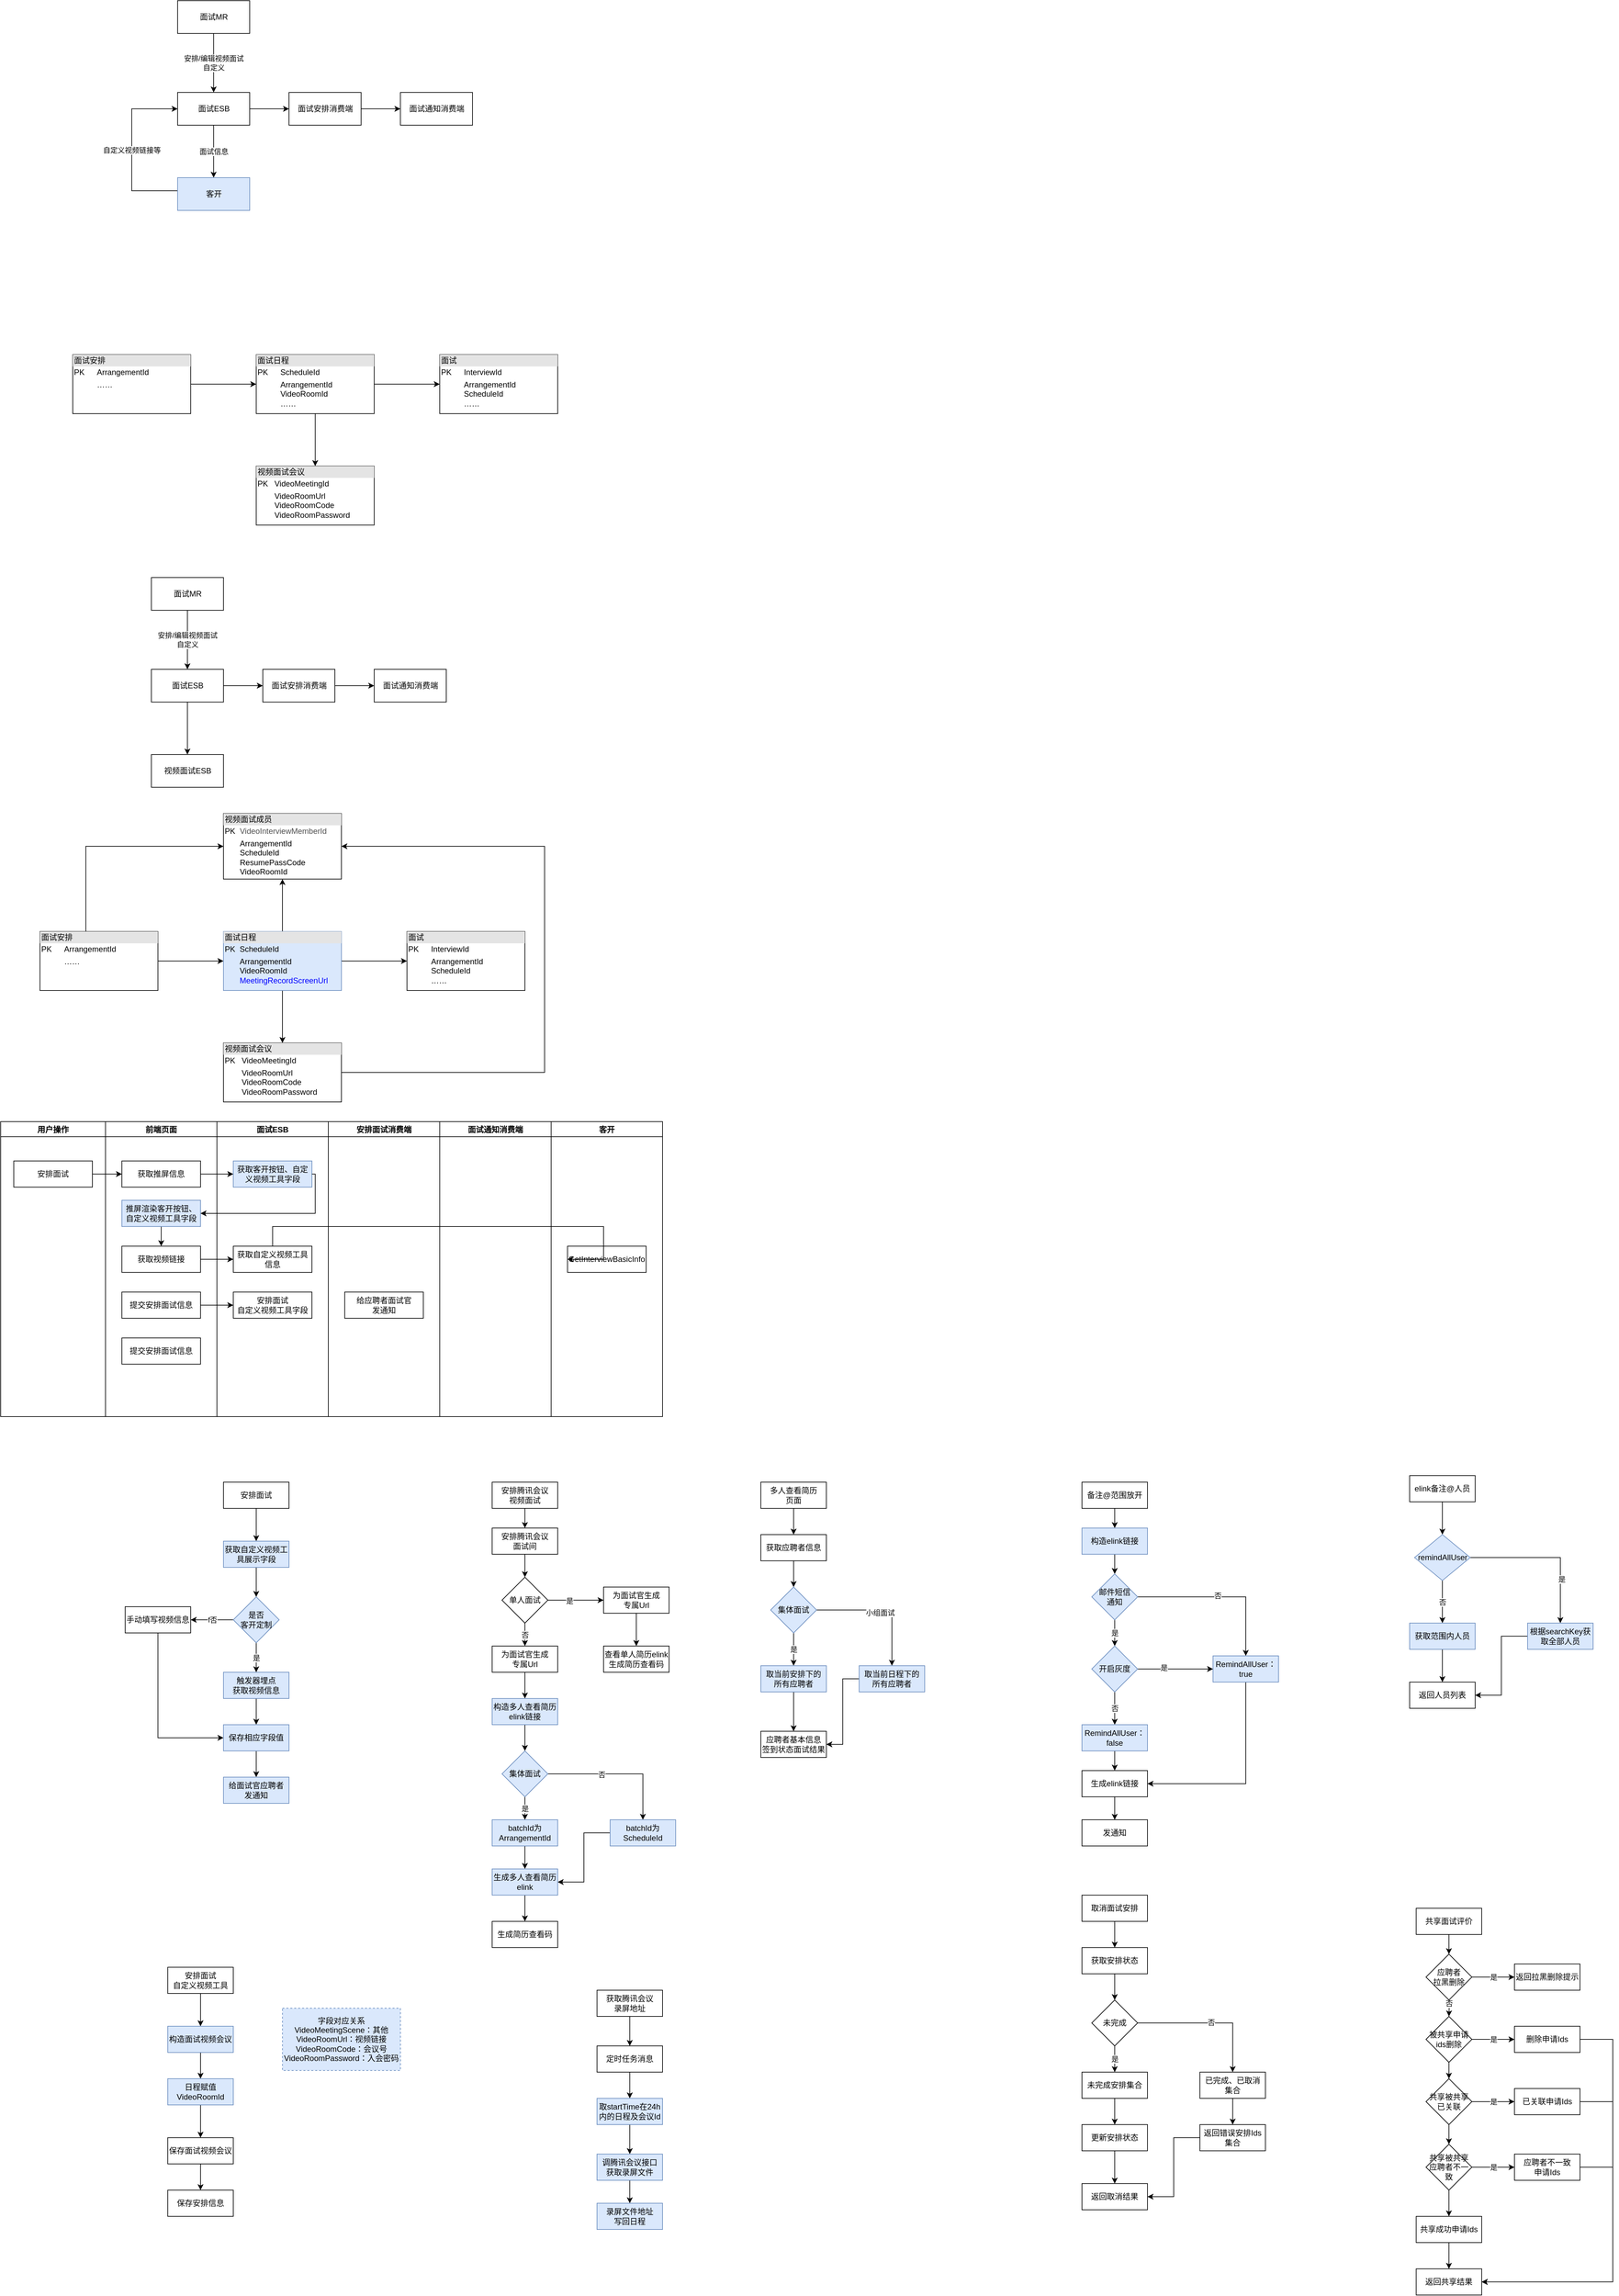<mxfile version="17.4.5" type="github">
  <diagram id="0LAJnjRN8uaiDKhzAC2x" name="Page-1">
    <mxGraphModel dx="1038" dy="578" grid="1" gridSize="10" guides="1" tooltips="1" connect="1" arrows="1" fold="1" page="1" pageScale="1" pageWidth="300000" pageHeight="30000" math="0" shadow="0">
      <root>
        <mxCell id="0" />
        <mxCell id="1" parent="0" />
        <mxCell id="yOBWlnK-e6VTriVFLW_p-4" value="安排/编辑视频面试&lt;br&gt;自定义" style="edgeStyle=orthogonalEdgeStyle;rounded=0;orthogonalLoop=1;jettySize=auto;html=1;" parent="1" source="yOBWlnK-e6VTriVFLW_p-1" target="yOBWlnK-e6VTriVFLW_p-2" edge="1">
          <mxGeometry relative="1" as="geometry" />
        </mxCell>
        <mxCell id="yOBWlnK-e6VTriVFLW_p-1" value="面试MR" style="html=1;" parent="1" vertex="1">
          <mxGeometry x="340" y="130" width="110" height="50" as="geometry" />
        </mxCell>
        <mxCell id="yOBWlnK-e6VTriVFLW_p-9" value="" style="edgeStyle=orthogonalEdgeStyle;rounded=0;orthogonalLoop=1;jettySize=auto;html=1;" parent="1" source="yOBWlnK-e6VTriVFLW_p-2" target="yOBWlnK-e6VTriVFLW_p-6" edge="1">
          <mxGeometry relative="1" as="geometry" />
        </mxCell>
        <mxCell id="yOBWlnK-e6VTriVFLW_p-16" value="面试信息" style="edgeStyle=orthogonalEdgeStyle;rounded=0;orthogonalLoop=1;jettySize=auto;html=1;entryX=0.5;entryY=0;entryDx=0;entryDy=0;" parent="1" source="yOBWlnK-e6VTriVFLW_p-2" target="yOBWlnK-e6VTriVFLW_p-15" edge="1">
          <mxGeometry relative="1" as="geometry" />
        </mxCell>
        <mxCell id="yOBWlnK-e6VTriVFLW_p-2" value="面试ESB" style="html=1;" parent="1" vertex="1">
          <mxGeometry x="340" y="270" width="110" height="50" as="geometry" />
        </mxCell>
        <mxCell id="yOBWlnK-e6VTriVFLW_p-11" value="" style="edgeStyle=orthogonalEdgeStyle;rounded=0;orthogonalLoop=1;jettySize=auto;html=1;" parent="1" source="yOBWlnK-e6VTriVFLW_p-6" target="yOBWlnK-e6VTriVFLW_p-7" edge="1">
          <mxGeometry relative="1" as="geometry" />
        </mxCell>
        <mxCell id="yOBWlnK-e6VTriVFLW_p-6" value="面试安排消费端" style="html=1;" parent="1" vertex="1">
          <mxGeometry x="510" y="270" width="110" height="50" as="geometry" />
        </mxCell>
        <mxCell id="yOBWlnK-e6VTriVFLW_p-7" value="面试通知消费端" style="html=1;" parent="1" vertex="1">
          <mxGeometry x="680" y="270" width="110" height="50" as="geometry" />
        </mxCell>
        <mxCell id="yOBWlnK-e6VTriVFLW_p-17" value="自定义视频链接等" style="edgeStyle=orthogonalEdgeStyle;rounded=0;orthogonalLoop=1;jettySize=auto;html=1;entryX=0;entryY=0.5;entryDx=0;entryDy=0;" parent="1" source="yOBWlnK-e6VTriVFLW_p-15" target="yOBWlnK-e6VTriVFLW_p-2" edge="1">
          <mxGeometry relative="1" as="geometry">
            <Array as="points">
              <mxPoint x="270" y="420" />
              <mxPoint x="270" y="295" />
            </Array>
          </mxGeometry>
        </mxCell>
        <mxCell id="yOBWlnK-e6VTriVFLW_p-15" value="客开" style="html=1;fillColor=#dae8fc;strokeColor=#6c8ebf;" parent="1" vertex="1">
          <mxGeometry x="340" y="400" width="110" height="50" as="geometry" />
        </mxCell>
        <mxCell id="yOBWlnK-e6VTriVFLW_p-22" style="edgeStyle=orthogonalEdgeStyle;rounded=0;orthogonalLoop=1;jettySize=auto;html=1;entryX=0;entryY=0.5;entryDx=0;entryDy=0;" parent="1" source="yOBWlnK-e6VTriVFLW_p-18" target="yOBWlnK-e6VTriVFLW_p-19" edge="1">
          <mxGeometry relative="1" as="geometry" />
        </mxCell>
        <mxCell id="yOBWlnK-e6VTriVFLW_p-18" value="&lt;div style=&quot;box-sizing: border-box ; width: 100% ; background: #e4e4e4 ; padding: 2px&quot;&gt;面试安排&lt;/div&gt;&lt;table style=&quot;width: 100% ; font-size: 1em&quot; cellpadding=&quot;2&quot; cellspacing=&quot;0&quot;&gt;&lt;tbody&gt;&lt;tr&gt;&lt;td&gt;PK&lt;/td&gt;&lt;td&gt;ArrangementId&lt;/td&gt;&lt;/tr&gt;&lt;tr&gt;&lt;td&gt;&lt;br&gt;&lt;/td&gt;&lt;td&gt;……&lt;/td&gt;&lt;/tr&gt;&lt;/tbody&gt;&lt;/table&gt;" style="verticalAlign=top;align=left;overflow=fill;html=1;" parent="1" vertex="1">
          <mxGeometry x="180" y="670" width="180" height="90" as="geometry" />
        </mxCell>
        <mxCell id="yOBWlnK-e6VTriVFLW_p-23" style="edgeStyle=orthogonalEdgeStyle;rounded=0;orthogonalLoop=1;jettySize=auto;html=1;" parent="1" source="yOBWlnK-e6VTriVFLW_p-19" target="yOBWlnK-e6VTriVFLW_p-20" edge="1">
          <mxGeometry relative="1" as="geometry" />
        </mxCell>
        <mxCell id="yOBWlnK-e6VTriVFLW_p-24" style="edgeStyle=orthogonalEdgeStyle;rounded=0;orthogonalLoop=1;jettySize=auto;html=1;entryX=0.5;entryY=0;entryDx=0;entryDy=0;" parent="1" source="yOBWlnK-e6VTriVFLW_p-19" target="yOBWlnK-e6VTriVFLW_p-21" edge="1">
          <mxGeometry relative="1" as="geometry" />
        </mxCell>
        <mxCell id="yOBWlnK-e6VTriVFLW_p-19" value="&lt;div style=&quot;box-sizing: border-box ; width: 100% ; background: #e4e4e4 ; padding: 2px&quot;&gt;面试日程&lt;/div&gt;&lt;table style=&quot;width: 100% ; font-size: 1em&quot; cellpadding=&quot;2&quot; cellspacing=&quot;0&quot;&gt;&lt;tbody&gt;&lt;tr&gt;&lt;td&gt;PK&lt;/td&gt;&lt;td&gt;ScheduleId&lt;/td&gt;&lt;/tr&gt;&lt;tr&gt;&lt;td&gt;&lt;br&gt;&lt;/td&gt;&lt;td&gt;ArrangementId&lt;br&gt;VideoRoomId&lt;br&gt;……&lt;/td&gt;&lt;/tr&gt;&lt;/tbody&gt;&lt;/table&gt;" style="verticalAlign=top;align=left;overflow=fill;html=1;" parent="1" vertex="1">
          <mxGeometry x="460" y="670" width="180" height="90" as="geometry" />
        </mxCell>
        <mxCell id="yOBWlnK-e6VTriVFLW_p-20" value="&lt;div style=&quot;box-sizing: border-box ; width: 100% ; background: #e4e4e4 ; padding: 2px&quot;&gt;面试&lt;/div&gt;&lt;table style=&quot;width: 100% ; font-size: 1em&quot; cellpadding=&quot;2&quot; cellspacing=&quot;0&quot;&gt;&lt;tbody&gt;&lt;tr&gt;&lt;td&gt;PK&lt;/td&gt;&lt;td&gt;InterviewId&lt;/td&gt;&lt;/tr&gt;&lt;tr&gt;&lt;td&gt;&lt;br&gt;&lt;/td&gt;&lt;td&gt;ArrangementId&lt;br&gt;ScheduleId&lt;br&gt;……&lt;/td&gt;&lt;/tr&gt;&lt;/tbody&gt;&lt;/table&gt;" style="verticalAlign=top;align=left;overflow=fill;html=1;" parent="1" vertex="1">
          <mxGeometry x="740" y="670" width="180" height="90" as="geometry" />
        </mxCell>
        <mxCell id="yOBWlnK-e6VTriVFLW_p-21" value="&lt;div style=&quot;box-sizing: border-box ; width: 100% ; background: #e4e4e4 ; padding: 2px&quot;&gt;视频面试会议&lt;/div&gt;&lt;table style=&quot;width: 100% ; font-size: 1em&quot; cellpadding=&quot;2&quot; cellspacing=&quot;0&quot;&gt;&lt;tbody&gt;&lt;tr&gt;&lt;td&gt;PK&lt;/td&gt;&lt;td&gt;VideoMeetingId&lt;/td&gt;&lt;/tr&gt;&lt;tr&gt;&lt;td&gt;&lt;br&gt;&lt;/td&gt;&lt;td&gt;VideoRoomUrl&lt;br&gt;VideoRoomCode&lt;br&gt;VideoRoomPassword&lt;br&gt;……&lt;/td&gt;&lt;/tr&gt;&lt;/tbody&gt;&lt;/table&gt;" style="verticalAlign=top;align=left;overflow=fill;html=1;" parent="1" vertex="1">
          <mxGeometry x="460" y="840" width="180" height="90" as="geometry" />
        </mxCell>
        <mxCell id="yOBWlnK-e6VTriVFLW_p-25" value="安排/编辑视频面试&lt;br&gt;自定义" style="edgeStyle=orthogonalEdgeStyle;rounded=0;orthogonalLoop=1;jettySize=auto;html=1;" parent="1" source="yOBWlnK-e6VTriVFLW_p-26" target="yOBWlnK-e6VTriVFLW_p-29" edge="1">
          <mxGeometry relative="1" as="geometry" />
        </mxCell>
        <mxCell id="yOBWlnK-e6VTriVFLW_p-26" value="面试MR" style="html=1;" parent="1" vertex="1">
          <mxGeometry x="300" y="1010" width="110" height="50" as="geometry" />
        </mxCell>
        <mxCell id="yOBWlnK-e6VTriVFLW_p-27" value="" style="edgeStyle=orthogonalEdgeStyle;rounded=0;orthogonalLoop=1;jettySize=auto;html=1;" parent="1" source="yOBWlnK-e6VTriVFLW_p-29" target="yOBWlnK-e6VTriVFLW_p-31" edge="1">
          <mxGeometry relative="1" as="geometry" />
        </mxCell>
        <mxCell id="yOBWlnK-e6VTriVFLW_p-28" value="" style="edgeStyle=orthogonalEdgeStyle;rounded=0;orthogonalLoop=1;jettySize=auto;html=1;entryX=0.5;entryY=0;entryDx=0;entryDy=0;" parent="1" source="yOBWlnK-e6VTriVFLW_p-29" target="yOBWlnK-e6VTriVFLW_p-34" edge="1">
          <mxGeometry relative="1" as="geometry" />
        </mxCell>
        <mxCell id="yOBWlnK-e6VTriVFLW_p-29" value="面试ESB" style="html=1;" parent="1" vertex="1">
          <mxGeometry x="300" y="1150" width="110" height="50" as="geometry" />
        </mxCell>
        <mxCell id="yOBWlnK-e6VTriVFLW_p-30" value="" style="edgeStyle=orthogonalEdgeStyle;rounded=0;orthogonalLoop=1;jettySize=auto;html=1;" parent="1" source="yOBWlnK-e6VTriVFLW_p-31" target="yOBWlnK-e6VTriVFLW_p-32" edge="1">
          <mxGeometry relative="1" as="geometry" />
        </mxCell>
        <mxCell id="yOBWlnK-e6VTriVFLW_p-31" value="面试安排消费端" style="html=1;" parent="1" vertex="1">
          <mxGeometry x="470" y="1150" width="110" height="50" as="geometry" />
        </mxCell>
        <mxCell id="yOBWlnK-e6VTriVFLW_p-32" value="面试通知消费端" style="html=1;" parent="1" vertex="1">
          <mxGeometry x="640" y="1150" width="110" height="50" as="geometry" />
        </mxCell>
        <mxCell id="yOBWlnK-e6VTriVFLW_p-34" value="视频面试ESB" style="html=1;" parent="1" vertex="1">
          <mxGeometry x="300" y="1280" width="110" height="50" as="geometry" />
        </mxCell>
        <mxCell id="yOBWlnK-e6VTriVFLW_p-35" style="edgeStyle=orthogonalEdgeStyle;rounded=0;orthogonalLoop=1;jettySize=auto;html=1;entryX=0;entryY=0.5;entryDx=0;entryDy=0;" parent="1" source="yOBWlnK-e6VTriVFLW_p-36" target="yOBWlnK-e6VTriVFLW_p-39" edge="1">
          <mxGeometry relative="1" as="geometry" />
        </mxCell>
        <mxCell id="L0MEZrE-DLsut9pZWQ_O-76" style="edgeStyle=orthogonalEdgeStyle;rounded=0;orthogonalLoop=1;jettySize=auto;html=1;entryX=0;entryY=0.5;entryDx=0;entryDy=0;labelBackgroundColor=#FFFFFF;" parent="1" source="yOBWlnK-e6VTriVFLW_p-36" target="L0MEZrE-DLsut9pZWQ_O-75" edge="1">
          <mxGeometry relative="1" as="geometry">
            <Array as="points">
              <mxPoint x="200" y="1420" />
            </Array>
          </mxGeometry>
        </mxCell>
        <mxCell id="yOBWlnK-e6VTriVFLW_p-36" value="&lt;div style=&quot;box-sizing: border-box ; width: 100% ; background: #e4e4e4 ; padding: 2px&quot;&gt;面试安排&lt;/div&gt;&lt;table style=&quot;width: 100% ; font-size: 1em&quot; cellpadding=&quot;2&quot; cellspacing=&quot;0&quot;&gt;&lt;tbody&gt;&lt;tr&gt;&lt;td&gt;PK&lt;/td&gt;&lt;td&gt;ArrangementId&lt;/td&gt;&lt;/tr&gt;&lt;tr&gt;&lt;td&gt;&lt;br&gt;&lt;/td&gt;&lt;td&gt;……&lt;/td&gt;&lt;/tr&gt;&lt;/tbody&gt;&lt;/table&gt;" style="verticalAlign=top;align=left;overflow=fill;html=1;" parent="1" vertex="1">
          <mxGeometry x="130" y="1550" width="180" height="90" as="geometry" />
        </mxCell>
        <mxCell id="yOBWlnK-e6VTriVFLW_p-37" style="edgeStyle=orthogonalEdgeStyle;rounded=0;orthogonalLoop=1;jettySize=auto;html=1;" parent="1" source="yOBWlnK-e6VTriVFLW_p-39" target="yOBWlnK-e6VTriVFLW_p-40" edge="1">
          <mxGeometry relative="1" as="geometry" />
        </mxCell>
        <mxCell id="yOBWlnK-e6VTriVFLW_p-38" style="edgeStyle=orthogonalEdgeStyle;rounded=0;orthogonalLoop=1;jettySize=auto;html=1;entryX=0.5;entryY=0;entryDx=0;entryDy=0;" parent="1" source="yOBWlnK-e6VTriVFLW_p-39" target="yOBWlnK-e6VTriVFLW_p-41" edge="1">
          <mxGeometry relative="1" as="geometry" />
        </mxCell>
        <mxCell id="L0MEZrE-DLsut9pZWQ_O-77" style="edgeStyle=orthogonalEdgeStyle;rounded=0;orthogonalLoop=1;jettySize=auto;html=1;entryX=0.5;entryY=1;entryDx=0;entryDy=0;labelBackgroundColor=#FFFFFF;" parent="1" source="yOBWlnK-e6VTriVFLW_p-39" target="L0MEZrE-DLsut9pZWQ_O-75" edge="1">
          <mxGeometry relative="1" as="geometry" />
        </mxCell>
        <mxCell id="yOBWlnK-e6VTriVFLW_p-39" value="&lt;div style=&quot;box-sizing: border-box ; width: 100% ; background: #e4e4e4 ; padding: 2px&quot;&gt;面试日程&lt;/div&gt;&lt;table style=&quot;width: 100% ; font-size: 1em&quot; cellpadding=&quot;2&quot; cellspacing=&quot;0&quot;&gt;&lt;tbody&gt;&lt;tr&gt;&lt;td&gt;PK&lt;/td&gt;&lt;td&gt;ScheduleId&lt;/td&gt;&lt;/tr&gt;&lt;tr&gt;&lt;td&gt;&lt;br&gt;&lt;/td&gt;&lt;td&gt;ArrangementId&lt;br&gt;VideoRoomId&lt;br&gt;&lt;font color=&quot;#0000ff&quot;&gt;MeetingRecordScreenUrl&lt;/font&gt;&lt;br&gt;……&lt;/td&gt;&lt;/tr&gt;&lt;/tbody&gt;&lt;/table&gt;" style="verticalAlign=top;align=left;overflow=fill;html=1;fillColor=#dae8fc;strokeColor=#6c8ebf;" parent="1" vertex="1">
          <mxGeometry x="410" y="1550" width="180" height="90" as="geometry" />
        </mxCell>
        <mxCell id="yOBWlnK-e6VTriVFLW_p-40" value="&lt;div style=&quot;box-sizing: border-box ; width: 100% ; background: #e4e4e4 ; padding: 2px&quot;&gt;面试&lt;/div&gt;&lt;table style=&quot;width: 100% ; font-size: 1em&quot; cellpadding=&quot;2&quot; cellspacing=&quot;0&quot;&gt;&lt;tbody&gt;&lt;tr&gt;&lt;td&gt;PK&lt;/td&gt;&lt;td&gt;InterviewId&lt;/td&gt;&lt;/tr&gt;&lt;tr&gt;&lt;td&gt;&lt;br&gt;&lt;/td&gt;&lt;td&gt;ArrangementId&lt;br&gt;ScheduleId&lt;br&gt;……&lt;/td&gt;&lt;/tr&gt;&lt;/tbody&gt;&lt;/table&gt;" style="verticalAlign=top;align=left;overflow=fill;html=1;" parent="1" vertex="1">
          <mxGeometry x="690" y="1550" width="180" height="90" as="geometry" />
        </mxCell>
        <mxCell id="L0MEZrE-DLsut9pZWQ_O-78" style="edgeStyle=orthogonalEdgeStyle;rounded=0;orthogonalLoop=1;jettySize=auto;html=1;entryX=1;entryY=0.5;entryDx=0;entryDy=0;labelBackgroundColor=#FFFFFF;" parent="1" source="yOBWlnK-e6VTriVFLW_p-41" target="L0MEZrE-DLsut9pZWQ_O-75" edge="1">
          <mxGeometry relative="1" as="geometry">
            <Array as="points">
              <mxPoint x="900" y="1765" />
              <mxPoint x="900" y="1420" />
            </Array>
          </mxGeometry>
        </mxCell>
        <mxCell id="yOBWlnK-e6VTriVFLW_p-41" value="&lt;div style=&quot;box-sizing: border-box ; width: 100% ; background: #e4e4e4 ; padding: 2px&quot;&gt;视频面试会议&lt;/div&gt;&lt;table style=&quot;width: 100% ; font-size: 1em&quot; cellpadding=&quot;2&quot; cellspacing=&quot;0&quot;&gt;&lt;tbody&gt;&lt;tr&gt;&lt;td&gt;PK&lt;/td&gt;&lt;td&gt;VideoMeetingId&lt;/td&gt;&lt;/tr&gt;&lt;tr&gt;&lt;td&gt;&lt;br&gt;&lt;/td&gt;&lt;td&gt;VideoRoomUrl&lt;br&gt;VideoRoomCode&lt;br&gt;VideoRoomPassword&lt;br&gt;……&lt;/td&gt;&lt;/tr&gt;&lt;/tbody&gt;&lt;/table&gt;" style="verticalAlign=top;align=left;overflow=fill;html=1;" parent="1" vertex="1">
          <mxGeometry x="410" y="1720" width="180" height="90" as="geometry" />
        </mxCell>
        <mxCell id="yOBWlnK-e6VTriVFLW_p-42" value="用户操作" style="swimlane;fontColor=#000000;" parent="1" vertex="1">
          <mxGeometry x="70" y="1840" width="160" height="450" as="geometry" />
        </mxCell>
        <mxCell id="yOBWlnK-e6VTriVFLW_p-48" value="安排面试" style="rounded=0;whiteSpace=wrap;html=1;fontColor=#000000;" parent="yOBWlnK-e6VTriVFLW_p-42" vertex="1">
          <mxGeometry x="20" y="60" width="120" height="40" as="geometry" />
        </mxCell>
        <mxCell id="yOBWlnK-e6VTriVFLW_p-43" value="前端页面" style="swimlane;fontColor=#000000;" parent="1" vertex="1">
          <mxGeometry x="230" y="1840" width="170" height="450" as="geometry" />
        </mxCell>
        <mxCell id="yOBWlnK-e6VTriVFLW_p-51" value="获取推屏信息" style="rounded=0;whiteSpace=wrap;html=1;fontColor=#000000;" parent="yOBWlnK-e6VTriVFLW_p-43" vertex="1">
          <mxGeometry x="25" y="60" width="120" height="40" as="geometry" />
        </mxCell>
        <mxCell id="yOBWlnK-e6VTriVFLW_p-71" value="" style="edgeStyle=orthogonalEdgeStyle;rounded=0;orthogonalLoop=1;jettySize=auto;html=1;fontColor=#000000;" parent="yOBWlnK-e6VTriVFLW_p-43" source="yOBWlnK-e6VTriVFLW_p-57" target="yOBWlnK-e6VTriVFLW_p-70" edge="1">
          <mxGeometry relative="1" as="geometry" />
        </mxCell>
        <mxCell id="yOBWlnK-e6VTriVFLW_p-57" value="推屏渲染客开按钮、自定义视频工具字段" style="rounded=0;whiteSpace=wrap;html=1;fillColor=#dae8fc;strokeColor=#6c8ebf;" parent="yOBWlnK-e6VTriVFLW_p-43" vertex="1">
          <mxGeometry x="25" y="120" width="120" height="40" as="geometry" />
        </mxCell>
        <mxCell id="yOBWlnK-e6VTriVFLW_p-60" value="提交安排面试信息" style="rounded=0;whiteSpace=wrap;html=1;fontColor=#000000;" parent="yOBWlnK-e6VTriVFLW_p-43" vertex="1">
          <mxGeometry x="25" y="330" width="120" height="40" as="geometry" />
        </mxCell>
        <mxCell id="yOBWlnK-e6VTriVFLW_p-65" value="提交安排面试信息" style="rounded=0;whiteSpace=wrap;html=1;fontColor=#000000;" parent="yOBWlnK-e6VTriVFLW_p-43" vertex="1">
          <mxGeometry x="25" y="260" width="120" height="40" as="geometry" />
        </mxCell>
        <mxCell id="yOBWlnK-e6VTriVFLW_p-70" value="获取视频链接" style="rounded=0;whiteSpace=wrap;html=1;fontColor=#000000;" parent="yOBWlnK-e6VTriVFLW_p-43" vertex="1">
          <mxGeometry x="25" y="190" width="120" height="40" as="geometry" />
        </mxCell>
        <mxCell id="yOBWlnK-e6VTriVFLW_p-44" value="面试ESB" style="swimlane;fontColor=#000000;" parent="1" vertex="1">
          <mxGeometry x="400" y="1840" width="170" height="450" as="geometry" />
        </mxCell>
        <mxCell id="yOBWlnK-e6VTriVFLW_p-52" value="获取客开按钮、自定义视频工具字段" style="rounded=0;whiteSpace=wrap;html=1;fillColor=#dae8fc;strokeColor=#6c8ebf;" parent="yOBWlnK-e6VTriVFLW_p-44" vertex="1">
          <mxGeometry x="25" y="60" width="120" height="40" as="geometry" />
        </mxCell>
        <mxCell id="yOBWlnK-e6VTriVFLW_p-67" value="安排面试&lt;br&gt;自定义视频工具字段" style="rounded=0;whiteSpace=wrap;html=1;fontColor=#000000;" parent="yOBWlnK-e6VTriVFLW_p-44" vertex="1">
          <mxGeometry x="25" y="260" width="120" height="40" as="geometry" />
        </mxCell>
        <mxCell id="yOBWlnK-e6VTriVFLW_p-72" value="获取自定义视频工具信息" style="rounded=0;whiteSpace=wrap;html=1;fontColor=#000000;" parent="yOBWlnK-e6VTriVFLW_p-44" vertex="1">
          <mxGeometry x="25" y="190" width="120" height="40" as="geometry" />
        </mxCell>
        <mxCell id="yOBWlnK-e6VTriVFLW_p-45" value="安排面试消费端" style="swimlane;fontColor=#000000;" parent="1" vertex="1">
          <mxGeometry x="570" y="1840" width="170" height="450" as="geometry" />
        </mxCell>
        <mxCell id="yOBWlnK-e6VTriVFLW_p-69" value="给应聘者面试官&lt;br&gt;发通知" style="rounded=0;whiteSpace=wrap;html=1;fontColor=#000000;" parent="yOBWlnK-e6VTriVFLW_p-45" vertex="1">
          <mxGeometry x="25" y="260" width="120" height="40" as="geometry" />
        </mxCell>
        <mxCell id="yOBWlnK-e6VTriVFLW_p-46" value="面试通知消费端" style="swimlane;fontColor=#000000;" parent="1" vertex="1">
          <mxGeometry x="740" y="1840" width="170" height="450" as="geometry" />
        </mxCell>
        <mxCell id="yOBWlnK-e6VTriVFLW_p-47" value="客开" style="swimlane;fontColor=#000000;" parent="1" vertex="1">
          <mxGeometry x="910" y="1840" width="170" height="450" as="geometry" />
        </mxCell>
        <mxCell id="yOBWlnK-e6VTriVFLW_p-53" value="GetInterviewBasicInfo" style="rounded=0;whiteSpace=wrap;html=1;fontColor=#000000;" parent="yOBWlnK-e6VTriVFLW_p-47" vertex="1">
          <mxGeometry x="25" y="190" width="120" height="40" as="geometry" />
        </mxCell>
        <mxCell id="yOBWlnK-e6VTriVFLW_p-54" style="edgeStyle=orthogonalEdgeStyle;rounded=0;orthogonalLoop=1;jettySize=auto;html=1;entryX=0;entryY=0.5;entryDx=0;entryDy=0;fontColor=#000000;" parent="1" source="yOBWlnK-e6VTriVFLW_p-48" target="yOBWlnK-e6VTriVFLW_p-51" edge="1">
          <mxGeometry relative="1" as="geometry" />
        </mxCell>
        <mxCell id="yOBWlnK-e6VTriVFLW_p-55" style="edgeStyle=orthogonalEdgeStyle;rounded=0;orthogonalLoop=1;jettySize=auto;html=1;fontColor=#000000;" parent="1" source="yOBWlnK-e6VTriVFLW_p-51" target="yOBWlnK-e6VTriVFLW_p-52" edge="1">
          <mxGeometry relative="1" as="geometry" />
        </mxCell>
        <mxCell id="yOBWlnK-e6VTriVFLW_p-58" style="edgeStyle=orthogonalEdgeStyle;rounded=0;orthogonalLoop=1;jettySize=auto;html=1;entryX=1;entryY=0.5;entryDx=0;entryDy=0;fontColor=#000000;" parent="1" source="yOBWlnK-e6VTriVFLW_p-52" target="yOBWlnK-e6VTriVFLW_p-57" edge="1">
          <mxGeometry relative="1" as="geometry">
            <Array as="points">
              <mxPoint x="550" y="1920" />
              <mxPoint x="550" y="1980" />
            </Array>
          </mxGeometry>
        </mxCell>
        <mxCell id="yOBWlnK-e6VTriVFLW_p-68" value="" style="edgeStyle=orthogonalEdgeStyle;rounded=0;orthogonalLoop=1;jettySize=auto;html=1;fontColor=#000000;" parent="1" source="yOBWlnK-e6VTriVFLW_p-65" target="yOBWlnK-e6VTriVFLW_p-67" edge="1">
          <mxGeometry relative="1" as="geometry" />
        </mxCell>
        <mxCell id="yOBWlnK-e6VTriVFLW_p-73" value="" style="edgeStyle=orthogonalEdgeStyle;rounded=0;orthogonalLoop=1;jettySize=auto;html=1;fontColor=#000000;" parent="1" source="yOBWlnK-e6VTriVFLW_p-70" target="yOBWlnK-e6VTriVFLW_p-72" edge="1">
          <mxGeometry relative="1" as="geometry" />
        </mxCell>
        <mxCell id="yOBWlnK-e6VTriVFLW_p-74" style="edgeStyle=orthogonalEdgeStyle;rounded=0;orthogonalLoop=1;jettySize=auto;html=1;entryX=0;entryY=0.5;entryDx=0;entryDy=0;fontColor=#000000;" parent="1" source="yOBWlnK-e6VTriVFLW_p-72" target="yOBWlnK-e6VTriVFLW_p-53" edge="1">
          <mxGeometry relative="1" as="geometry">
            <Array as="points">
              <mxPoint x="485" y="2000" />
              <mxPoint x="990" y="2000" />
              <mxPoint x="990" y="2050" />
            </Array>
          </mxGeometry>
        </mxCell>
        <mxCell id="yOBWlnK-e6VTriVFLW_p-87" value="" style="edgeStyle=orthogonalEdgeStyle;rounded=0;orthogonalLoop=1;jettySize=auto;html=1;fontColor=#000000;" parent="1" source="yOBWlnK-e6VTriVFLW_p-76" target="yOBWlnK-e6VTriVFLW_p-82" edge="1">
          <mxGeometry relative="1" as="geometry" />
        </mxCell>
        <mxCell id="yOBWlnK-e6VTriVFLW_p-76" value="安排面试" style="rounded=0;whiteSpace=wrap;html=1;fontColor=#000000;" parent="1" vertex="1">
          <mxGeometry x="410" y="2390" width="100" height="40" as="geometry" />
        </mxCell>
        <mxCell id="yOBWlnK-e6VTriVFLW_p-92" value="" style="edgeStyle=orthogonalEdgeStyle;rounded=0;orthogonalLoop=1;jettySize=auto;html=1;fontColor=#000000;" parent="1" source="yOBWlnK-e6VTriVFLW_p-77" target="yOBWlnK-e6VTriVFLW_p-83" edge="1">
          <mxGeometry relative="1" as="geometry" />
        </mxCell>
        <mxCell id="yOBWlnK-e6VTriVFLW_p-77" value="触发器埋点&lt;br&gt;获取视频信息" style="rounded=0;whiteSpace=wrap;html=1;fillColor=#dae8fc;strokeColor=#6c8ebf;" parent="1" vertex="1">
          <mxGeometry x="410" y="2680" width="100" height="40" as="geometry" />
        </mxCell>
        <mxCell id="yOBWlnK-e6VTriVFLW_p-89" value="f否" style="edgeStyle=orthogonalEdgeStyle;rounded=0;orthogonalLoop=1;jettySize=auto;html=1;fontColor=#000000;" parent="1" source="yOBWlnK-e6VTriVFLW_p-78" target="yOBWlnK-e6VTriVFLW_p-79" edge="1">
          <mxGeometry relative="1" as="geometry" />
        </mxCell>
        <mxCell id="yOBWlnK-e6VTriVFLW_p-91" value="是" style="edgeStyle=orthogonalEdgeStyle;rounded=0;orthogonalLoop=1;jettySize=auto;html=1;fontColor=#000000;" parent="1" source="yOBWlnK-e6VTriVFLW_p-78" target="yOBWlnK-e6VTriVFLW_p-77" edge="1">
          <mxGeometry relative="1" as="geometry" />
        </mxCell>
        <mxCell id="yOBWlnK-e6VTriVFLW_p-78" value="是否&lt;br&gt;客开定制" style="rhombus;whiteSpace=wrap;html=1;fillColor=#dae8fc;strokeColor=#6c8ebf;" parent="1" vertex="1">
          <mxGeometry x="425" y="2565" width="70" height="70" as="geometry" />
        </mxCell>
        <mxCell id="yOBWlnK-e6VTriVFLW_p-90" style="edgeStyle=orthogonalEdgeStyle;rounded=0;orthogonalLoop=1;jettySize=auto;html=1;entryX=0;entryY=0.5;entryDx=0;entryDy=0;fontColor=#000000;" parent="1" source="yOBWlnK-e6VTriVFLW_p-79" target="yOBWlnK-e6VTriVFLW_p-83" edge="1">
          <mxGeometry relative="1" as="geometry">
            <Array as="points">
              <mxPoint x="310" y="2780" />
            </Array>
          </mxGeometry>
        </mxCell>
        <mxCell id="yOBWlnK-e6VTriVFLW_p-79" value="手动填写视频信息" style="rounded=0;whiteSpace=wrap;html=1;fontColor=#000000;" parent="1" vertex="1">
          <mxGeometry x="260" y="2580" width="100" height="40" as="geometry" />
        </mxCell>
        <mxCell id="yOBWlnK-e6VTriVFLW_p-88" value="" style="edgeStyle=orthogonalEdgeStyle;rounded=0;orthogonalLoop=1;jettySize=auto;html=1;fontColor=#000000;" parent="1" source="yOBWlnK-e6VTriVFLW_p-82" target="yOBWlnK-e6VTriVFLW_p-78" edge="1">
          <mxGeometry relative="1" as="geometry" />
        </mxCell>
        <mxCell id="yOBWlnK-e6VTriVFLW_p-82" value="获取自定义视频工具展示字段" style="rounded=0;whiteSpace=wrap;html=1;fillColor=#dae8fc;strokeColor=#6c8ebf;" parent="1" vertex="1">
          <mxGeometry x="410" y="2480" width="100" height="40" as="geometry" />
        </mxCell>
        <mxCell id="yOBWlnK-e6VTriVFLW_p-93" value="" style="edgeStyle=orthogonalEdgeStyle;rounded=0;orthogonalLoop=1;jettySize=auto;html=1;fontColor=#000000;" parent="1" source="yOBWlnK-e6VTriVFLW_p-83" target="yOBWlnK-e6VTriVFLW_p-84" edge="1">
          <mxGeometry relative="1" as="geometry" />
        </mxCell>
        <mxCell id="yOBWlnK-e6VTriVFLW_p-83" value="保存相应字段值" style="rounded=0;whiteSpace=wrap;html=1;fillColor=#dae8fc;strokeColor=#6c8ebf;" parent="1" vertex="1">
          <mxGeometry x="410" y="2760" width="100" height="40" as="geometry" />
        </mxCell>
        <mxCell id="yOBWlnK-e6VTriVFLW_p-84" value="给面试官应聘者&lt;br&gt;发通知" style="rounded=0;whiteSpace=wrap;html=1;fillColor=#dae8fc;strokeColor=#6c8ebf;" parent="1" vertex="1">
          <mxGeometry x="410" y="2840" width="100" height="40" as="geometry" />
        </mxCell>
        <mxCell id="L0MEZrE-DLsut9pZWQ_O-9" value="" style="edgeStyle=orthogonalEdgeStyle;rounded=0;orthogonalLoop=1;jettySize=auto;html=1;" parent="1" source="L0MEZrE-DLsut9pZWQ_O-1" target="L0MEZrE-DLsut9pZWQ_O-2" edge="1">
          <mxGeometry relative="1" as="geometry" />
        </mxCell>
        <mxCell id="L0MEZrE-DLsut9pZWQ_O-1" value="安排腾讯会议&lt;br&gt;视频面试" style="rounded=0;whiteSpace=wrap;html=1;fontColor=#000000;" parent="1" vertex="1">
          <mxGeometry x="820" y="2390" width="100" height="40" as="geometry" />
        </mxCell>
        <mxCell id="L0MEZrE-DLsut9pZWQ_O-10" value="" style="edgeStyle=orthogonalEdgeStyle;rounded=0;orthogonalLoop=1;jettySize=auto;html=1;" parent="1" source="L0MEZrE-DLsut9pZWQ_O-2" target="L0MEZrE-DLsut9pZWQ_O-3" edge="1">
          <mxGeometry relative="1" as="geometry" />
        </mxCell>
        <mxCell id="L0MEZrE-DLsut9pZWQ_O-2" value="安排腾讯会议&lt;br&gt;面试间" style="rounded=0;whiteSpace=wrap;html=1;fontColor=#000000;" parent="1" vertex="1">
          <mxGeometry x="820" y="2460" width="100" height="40" as="geometry" />
        </mxCell>
        <mxCell id="L0MEZrE-DLsut9pZWQ_O-11" value="" style="edgeStyle=orthogonalEdgeStyle;rounded=0;orthogonalLoop=1;jettySize=auto;html=1;" parent="1" source="L0MEZrE-DLsut9pZWQ_O-3" target="L0MEZrE-DLsut9pZWQ_O-4" edge="1">
          <mxGeometry relative="1" as="geometry" />
        </mxCell>
        <mxCell id="L0MEZrE-DLsut9pZWQ_O-12" value="是" style="edgeLabel;html=1;align=center;verticalAlign=middle;resizable=0;points=[];" parent="L0MEZrE-DLsut9pZWQ_O-11" vertex="1" connectable="0">
          <mxGeometry x="-0.228" y="-1" relative="1" as="geometry">
            <mxPoint as="offset" />
          </mxGeometry>
        </mxCell>
        <mxCell id="L0MEZrE-DLsut9pZWQ_O-13" value="否" style="edgeStyle=orthogonalEdgeStyle;rounded=0;orthogonalLoop=1;jettySize=auto;html=1;" parent="1" source="L0MEZrE-DLsut9pZWQ_O-3" target="L0MEZrE-DLsut9pZWQ_O-6" edge="1">
          <mxGeometry relative="1" as="geometry" />
        </mxCell>
        <mxCell id="L0MEZrE-DLsut9pZWQ_O-3" value="单人面试" style="rhombus;whiteSpace=wrap;html=1;" parent="1" vertex="1">
          <mxGeometry x="835" y="2535" width="70" height="70" as="geometry" />
        </mxCell>
        <mxCell id="L0MEZrE-DLsut9pZWQ_O-14" value="" style="edgeStyle=orthogonalEdgeStyle;rounded=0;orthogonalLoop=1;jettySize=auto;html=1;" parent="1" source="L0MEZrE-DLsut9pZWQ_O-4" target="L0MEZrE-DLsut9pZWQ_O-5" edge="1">
          <mxGeometry relative="1" as="geometry" />
        </mxCell>
        <mxCell id="L0MEZrE-DLsut9pZWQ_O-4" value="为面试官生成&lt;br&gt;专属Url" style="rounded=0;whiteSpace=wrap;html=1;fontColor=#000000;" parent="1" vertex="1">
          <mxGeometry x="990" y="2550" width="100" height="40" as="geometry" />
        </mxCell>
        <mxCell id="L0MEZrE-DLsut9pZWQ_O-5" value="查看单人简历elink&lt;br&gt;生成简历查看码" style="rounded=0;whiteSpace=wrap;html=1;fontColor=#000000;" parent="1" vertex="1">
          <mxGeometry x="990" y="2640" width="100" height="40" as="geometry" />
        </mxCell>
        <mxCell id="L0MEZrE-DLsut9pZWQ_O-15" value="" style="edgeStyle=orthogonalEdgeStyle;rounded=0;orthogonalLoop=1;jettySize=auto;html=1;" parent="1" source="L0MEZrE-DLsut9pZWQ_O-6" target="L0MEZrE-DLsut9pZWQ_O-7" edge="1">
          <mxGeometry relative="1" as="geometry" />
        </mxCell>
        <mxCell id="L0MEZrE-DLsut9pZWQ_O-6" value="为面试官生成&lt;br&gt;专属Url" style="rounded=0;whiteSpace=wrap;html=1;fontColor=#000000;" parent="1" vertex="1">
          <mxGeometry x="820" y="2640" width="100" height="40" as="geometry" />
        </mxCell>
        <mxCell id="L0MEZrE-DLsut9pZWQ_O-42" value="" style="edgeStyle=orthogonalEdgeStyle;rounded=0;orthogonalLoop=1;jettySize=auto;html=1;labelBackgroundColor=#99FFFF;" parent="1" source="L0MEZrE-DLsut9pZWQ_O-7" target="L0MEZrE-DLsut9pZWQ_O-30" edge="1">
          <mxGeometry relative="1" as="geometry" />
        </mxCell>
        <mxCell id="L0MEZrE-DLsut9pZWQ_O-7" value="构造多人查看简历elink链接" style="rounded=0;whiteSpace=wrap;html=1;fillColor=#dae8fc;strokeColor=#6c8ebf;" parent="1" vertex="1">
          <mxGeometry x="820" y="2720" width="100" height="40" as="geometry" />
        </mxCell>
        <mxCell id="L0MEZrE-DLsut9pZWQ_O-44" value="" style="edgeStyle=orthogonalEdgeStyle;rounded=0;orthogonalLoop=1;jettySize=auto;html=1;labelBackgroundColor=#99FFFF;" parent="1" source="L0MEZrE-DLsut9pZWQ_O-18" target="L0MEZrE-DLsut9pZWQ_O-43" edge="1">
          <mxGeometry relative="1" as="geometry" />
        </mxCell>
        <mxCell id="L0MEZrE-DLsut9pZWQ_O-18" value="多人查看简历&lt;br&gt;页面" style="rounded=0;whiteSpace=wrap;html=1;fontColor=#000000;" parent="1" vertex="1">
          <mxGeometry x="1230" y="2390" width="100" height="40" as="geometry" />
        </mxCell>
        <mxCell id="L0MEZrE-DLsut9pZWQ_O-48" value="是" style="edgeStyle=orthogonalEdgeStyle;rounded=0;orthogonalLoop=1;jettySize=auto;html=1;labelBackgroundColor=#FFFFFF;" parent="1" source="L0MEZrE-DLsut9pZWQ_O-20" target="L0MEZrE-DLsut9pZWQ_O-46" edge="1">
          <mxGeometry relative="1" as="geometry" />
        </mxCell>
        <mxCell id="L0MEZrE-DLsut9pZWQ_O-49" style="edgeStyle=orthogonalEdgeStyle;rounded=0;orthogonalLoop=1;jettySize=auto;html=1;labelBackgroundColor=#FFFFFF;" parent="1" source="L0MEZrE-DLsut9pZWQ_O-20" target="L0MEZrE-DLsut9pZWQ_O-23" edge="1">
          <mxGeometry relative="1" as="geometry" />
        </mxCell>
        <mxCell id="L0MEZrE-DLsut9pZWQ_O-50" value="小组面试" style="edgeLabel;html=1;align=center;verticalAlign=middle;resizable=0;points=[];" parent="L0MEZrE-DLsut9pZWQ_O-49" vertex="1" connectable="0">
          <mxGeometry x="-0.03" y="-4" relative="1" as="geometry">
            <mxPoint as="offset" />
          </mxGeometry>
        </mxCell>
        <mxCell id="L0MEZrE-DLsut9pZWQ_O-20" value="集体面试" style="rhombus;whiteSpace=wrap;html=1;fillColor=#dae8fc;strokeColor=#6c8ebf;" parent="1" vertex="1">
          <mxGeometry x="1245" y="2550" width="70" height="70" as="geometry" />
        </mxCell>
        <mxCell id="L0MEZrE-DLsut9pZWQ_O-53" style="edgeStyle=orthogonalEdgeStyle;rounded=0;orthogonalLoop=1;jettySize=auto;html=1;entryX=1;entryY=0.5;entryDx=0;entryDy=0;labelBackgroundColor=#FFFFFF;" parent="1" source="L0MEZrE-DLsut9pZWQ_O-23" target="L0MEZrE-DLsut9pZWQ_O-51" edge="1">
          <mxGeometry relative="1" as="geometry" />
        </mxCell>
        <mxCell id="L0MEZrE-DLsut9pZWQ_O-23" value="取当前日程下的&lt;br&gt;所有应聘者" style="rounded=0;whiteSpace=wrap;html=1;fillColor=#dae8fc;strokeColor=#6c8ebf;" parent="1" vertex="1">
          <mxGeometry x="1380" y="2670" width="100" height="40" as="geometry" />
        </mxCell>
        <mxCell id="L0MEZrE-DLsut9pZWQ_O-39" value="" style="edgeStyle=orthogonalEdgeStyle;rounded=0;orthogonalLoop=1;jettySize=auto;html=1;" parent="1" source="L0MEZrE-DLsut9pZWQ_O-29" target="L0MEZrE-DLsut9pZWQ_O-37" edge="1">
          <mxGeometry relative="1" as="geometry" />
        </mxCell>
        <mxCell id="L0MEZrE-DLsut9pZWQ_O-29" value="batchId为ArrangementId" style="rounded=0;whiteSpace=wrap;html=1;fillColor=#dae8fc;strokeColor=#6c8ebf;" parent="1" vertex="1">
          <mxGeometry x="820" y="2905" width="100" height="40" as="geometry" />
        </mxCell>
        <mxCell id="L0MEZrE-DLsut9pZWQ_O-34" value="是" style="edgeStyle=orthogonalEdgeStyle;rounded=0;orthogonalLoop=1;jettySize=auto;html=1;" parent="1" source="L0MEZrE-DLsut9pZWQ_O-30" target="L0MEZrE-DLsut9pZWQ_O-29" edge="1">
          <mxGeometry relative="1" as="geometry" />
        </mxCell>
        <mxCell id="L0MEZrE-DLsut9pZWQ_O-35" style="edgeStyle=orthogonalEdgeStyle;rounded=0;orthogonalLoop=1;jettySize=auto;html=1;" parent="1" source="L0MEZrE-DLsut9pZWQ_O-30" target="L0MEZrE-DLsut9pZWQ_O-31" edge="1">
          <mxGeometry relative="1" as="geometry" />
        </mxCell>
        <mxCell id="L0MEZrE-DLsut9pZWQ_O-36" value="否" style="edgeLabel;html=1;align=center;verticalAlign=middle;resizable=0;points=[];" parent="L0MEZrE-DLsut9pZWQ_O-35" vertex="1" connectable="0">
          <mxGeometry x="-0.236" y="-1" relative="1" as="geometry">
            <mxPoint as="offset" />
          </mxGeometry>
        </mxCell>
        <mxCell id="L0MEZrE-DLsut9pZWQ_O-30" value="集体面试" style="rhombus;whiteSpace=wrap;html=1;fillColor=#dae8fc;strokeColor=#6c8ebf;" parent="1" vertex="1">
          <mxGeometry x="835" y="2800" width="70" height="70" as="geometry" />
        </mxCell>
        <mxCell id="L0MEZrE-DLsut9pZWQ_O-40" style="edgeStyle=orthogonalEdgeStyle;rounded=0;orthogonalLoop=1;jettySize=auto;html=1;entryX=1;entryY=0.5;entryDx=0;entryDy=0;" parent="1" source="L0MEZrE-DLsut9pZWQ_O-31" target="L0MEZrE-DLsut9pZWQ_O-37" edge="1">
          <mxGeometry relative="1" as="geometry" />
        </mxCell>
        <mxCell id="L0MEZrE-DLsut9pZWQ_O-31" value="batchId为ScheduleId" style="rounded=0;whiteSpace=wrap;html=1;fillColor=#dae8fc;strokeColor=#6c8ebf;" parent="1" vertex="1">
          <mxGeometry x="1000" y="2905" width="100" height="40" as="geometry" />
        </mxCell>
        <mxCell id="L0MEZrE-DLsut9pZWQ_O-41" value="" style="edgeStyle=orthogonalEdgeStyle;rounded=0;orthogonalLoop=1;jettySize=auto;html=1;" parent="1" source="L0MEZrE-DLsut9pZWQ_O-37" target="L0MEZrE-DLsut9pZWQ_O-38" edge="1">
          <mxGeometry relative="1" as="geometry" />
        </mxCell>
        <mxCell id="L0MEZrE-DLsut9pZWQ_O-37" value="生成多人查看简历elink" style="rounded=0;whiteSpace=wrap;html=1;fillColor=#dae8fc;strokeColor=#6c8ebf;" parent="1" vertex="1">
          <mxGeometry x="820" y="2980" width="100" height="40" as="geometry" />
        </mxCell>
        <mxCell id="L0MEZrE-DLsut9pZWQ_O-38" value="生成简历查看码" style="rounded=0;whiteSpace=wrap;html=1;fontColor=#000000;" parent="1" vertex="1">
          <mxGeometry x="820" y="3060" width="100" height="40" as="geometry" />
        </mxCell>
        <mxCell id="L0MEZrE-DLsut9pZWQ_O-45" value="" style="edgeStyle=orthogonalEdgeStyle;rounded=0;orthogonalLoop=1;jettySize=auto;html=1;labelBackgroundColor=#99FFFF;" parent="1" source="L0MEZrE-DLsut9pZWQ_O-43" target="L0MEZrE-DLsut9pZWQ_O-20" edge="1">
          <mxGeometry relative="1" as="geometry" />
        </mxCell>
        <mxCell id="L0MEZrE-DLsut9pZWQ_O-43" value="获取应聘者信息" style="rounded=0;whiteSpace=wrap;html=1;fontColor=#000000;" parent="1" vertex="1">
          <mxGeometry x="1230" y="2470" width="100" height="40" as="geometry" />
        </mxCell>
        <mxCell id="L0MEZrE-DLsut9pZWQ_O-52" value="" style="edgeStyle=orthogonalEdgeStyle;rounded=0;orthogonalLoop=1;jettySize=auto;html=1;labelBackgroundColor=#FFFFFF;" parent="1" source="L0MEZrE-DLsut9pZWQ_O-46" target="L0MEZrE-DLsut9pZWQ_O-51" edge="1">
          <mxGeometry relative="1" as="geometry" />
        </mxCell>
        <mxCell id="L0MEZrE-DLsut9pZWQ_O-46" value="取当前安排下的&lt;br&gt;所有应聘者" style="rounded=0;whiteSpace=wrap;html=1;fillColor=#dae8fc;strokeColor=#6c8ebf;" parent="1" vertex="1">
          <mxGeometry x="1230" y="2670" width="100" height="40" as="geometry" />
        </mxCell>
        <mxCell id="L0MEZrE-DLsut9pZWQ_O-51" value="应聘者基本信息&lt;br&gt;签到状态面试结果" style="rounded=0;whiteSpace=wrap;html=1;fontColor=#000000;" parent="1" vertex="1">
          <mxGeometry x="1230" y="2770" width="100" height="40" as="geometry" />
        </mxCell>
        <mxCell id="L0MEZrE-DLsut9pZWQ_O-59" value="" style="edgeStyle=orthogonalEdgeStyle;rounded=0;orthogonalLoop=1;jettySize=auto;html=1;labelBackgroundColor=#FFFFFF;" parent="1" source="L0MEZrE-DLsut9pZWQ_O-54" target="L0MEZrE-DLsut9pZWQ_O-55" edge="1">
          <mxGeometry relative="1" as="geometry" />
        </mxCell>
        <mxCell id="L0MEZrE-DLsut9pZWQ_O-54" value="备注@范围放开" style="rounded=0;whiteSpace=wrap;html=1;fontColor=#000000;" parent="1" vertex="1">
          <mxGeometry x="1720" y="2390" width="100" height="40" as="geometry" />
        </mxCell>
        <mxCell id="L0MEZrE-DLsut9pZWQ_O-60" value="" style="edgeStyle=orthogonalEdgeStyle;rounded=0;orthogonalLoop=1;jettySize=auto;html=1;labelBackgroundColor=#FFFFFF;" parent="1" source="L0MEZrE-DLsut9pZWQ_O-55" target="L0MEZrE-DLsut9pZWQ_O-56" edge="1">
          <mxGeometry relative="1" as="geometry" />
        </mxCell>
        <mxCell id="L0MEZrE-DLsut9pZWQ_O-55" value="构造elink链接" style="rounded=0;whiteSpace=wrap;html=1;fontColor=#000000;" parent="1" vertex="1">
          <mxGeometry x="1720" y="2460" width="100" height="40" as="geometry" />
        </mxCell>
        <mxCell id="L0MEZrE-DLsut9pZWQ_O-61" value="是" style="edgeStyle=orthogonalEdgeStyle;rounded=0;orthogonalLoop=1;jettySize=auto;html=1;labelBackgroundColor=#FFFFFF;" parent="1" source="L0MEZrE-DLsut9pZWQ_O-56" target="L0MEZrE-DLsut9pZWQ_O-58" edge="1">
          <mxGeometry relative="1" as="geometry" />
        </mxCell>
        <mxCell id="L0MEZrE-DLsut9pZWQ_O-62" style="edgeStyle=orthogonalEdgeStyle;rounded=0;orthogonalLoop=1;jettySize=auto;html=1;entryX=0.5;entryY=0;entryDx=0;entryDy=0;labelBackgroundColor=#FFFFFF;" parent="1" source="L0MEZrE-DLsut9pZWQ_O-56" target="L0MEZrE-DLsut9pZWQ_O-57" edge="1">
          <mxGeometry relative="1" as="geometry" />
        </mxCell>
        <mxCell id="L0MEZrE-DLsut9pZWQ_O-63" value="否" style="edgeLabel;html=1;align=center;verticalAlign=middle;resizable=0;points=[];" parent="L0MEZrE-DLsut9pZWQ_O-62" vertex="1" connectable="0">
          <mxGeometry x="-0.043" y="2" relative="1" as="geometry">
            <mxPoint as="offset" />
          </mxGeometry>
        </mxCell>
        <mxCell id="L0MEZrE-DLsut9pZWQ_O-56" value="邮件短信&lt;br&gt;通知" style="rhombus;whiteSpace=wrap;html=1;fillColor=#dae8fc;strokeColor=#6c8ebf;" parent="1" vertex="1">
          <mxGeometry x="1735" y="2530" width="70" height="70" as="geometry" />
        </mxCell>
        <mxCell id="L0MEZrE-DLsut9pZWQ_O-72" style="edgeStyle=orthogonalEdgeStyle;rounded=0;orthogonalLoop=1;jettySize=auto;html=1;entryX=1;entryY=0.5;entryDx=0;entryDy=0;labelBackgroundColor=#FFFFFF;" parent="1" source="L0MEZrE-DLsut9pZWQ_O-57" target="L0MEZrE-DLsut9pZWQ_O-68" edge="1">
          <mxGeometry relative="1" as="geometry">
            <Array as="points">
              <mxPoint x="1970" y="2850" />
            </Array>
          </mxGeometry>
        </mxCell>
        <mxCell id="L0MEZrE-DLsut9pZWQ_O-57" value="RemindAllUser：true" style="rounded=0;whiteSpace=wrap;html=1;fillColor=#dae8fc;strokeColor=#6c8ebf;" parent="1" vertex="1">
          <mxGeometry x="1920" y="2655" width="100" height="40" as="geometry" />
        </mxCell>
        <mxCell id="L0MEZrE-DLsut9pZWQ_O-64" style="edgeStyle=orthogonalEdgeStyle;rounded=0;orthogonalLoop=1;jettySize=auto;html=1;labelBackgroundColor=#FFFFFF;" parent="1" source="L0MEZrE-DLsut9pZWQ_O-58" target="L0MEZrE-DLsut9pZWQ_O-57" edge="1">
          <mxGeometry relative="1" as="geometry" />
        </mxCell>
        <mxCell id="L0MEZrE-DLsut9pZWQ_O-65" value="是" style="edgeLabel;html=1;align=center;verticalAlign=middle;resizable=0;points=[];" parent="L0MEZrE-DLsut9pZWQ_O-64" vertex="1" connectable="0">
          <mxGeometry x="-0.302" y="2" relative="1" as="geometry">
            <mxPoint as="offset" />
          </mxGeometry>
        </mxCell>
        <mxCell id="L0MEZrE-DLsut9pZWQ_O-67" value="否" style="edgeStyle=orthogonalEdgeStyle;rounded=0;orthogonalLoop=1;jettySize=auto;html=1;labelBackgroundColor=#FFFFFF;" parent="1" source="L0MEZrE-DLsut9pZWQ_O-58" target="L0MEZrE-DLsut9pZWQ_O-66" edge="1">
          <mxGeometry relative="1" as="geometry" />
        </mxCell>
        <mxCell id="L0MEZrE-DLsut9pZWQ_O-58" value="开启灰度" style="rhombus;whiteSpace=wrap;html=1;fillColor=#dae8fc;strokeColor=#6c8ebf;" parent="1" vertex="1">
          <mxGeometry x="1735" y="2640" width="70" height="70" as="geometry" />
        </mxCell>
        <mxCell id="L0MEZrE-DLsut9pZWQ_O-70" value="" style="edgeStyle=orthogonalEdgeStyle;rounded=0;orthogonalLoop=1;jettySize=auto;html=1;labelBackgroundColor=#FFFFFF;" parent="1" source="L0MEZrE-DLsut9pZWQ_O-66" target="L0MEZrE-DLsut9pZWQ_O-68" edge="1">
          <mxGeometry relative="1" as="geometry" />
        </mxCell>
        <mxCell id="L0MEZrE-DLsut9pZWQ_O-66" value="RemindAllUser：false" style="rounded=0;whiteSpace=wrap;html=1;fillColor=#dae8fc;strokeColor=#6c8ebf;" parent="1" vertex="1">
          <mxGeometry x="1720" y="2760" width="100" height="40" as="geometry" />
        </mxCell>
        <mxCell id="L0MEZrE-DLsut9pZWQ_O-71" value="" style="edgeStyle=orthogonalEdgeStyle;rounded=0;orthogonalLoop=1;jettySize=auto;html=1;labelBackgroundColor=#FFFFFF;" parent="1" source="L0MEZrE-DLsut9pZWQ_O-68" target="L0MEZrE-DLsut9pZWQ_O-69" edge="1">
          <mxGeometry relative="1" as="geometry" />
        </mxCell>
        <mxCell id="L0MEZrE-DLsut9pZWQ_O-68" value="生成elink链接" style="rounded=0;whiteSpace=wrap;html=1;fontColor=#000000;" parent="1" vertex="1">
          <mxGeometry x="1720" y="2830" width="100" height="40" as="geometry" />
        </mxCell>
        <mxCell id="L0MEZrE-DLsut9pZWQ_O-69" value="发通知" style="rounded=0;whiteSpace=wrap;html=1;fontColor=#000000;" parent="1" vertex="1">
          <mxGeometry x="1720" y="2905" width="100" height="40" as="geometry" />
        </mxCell>
        <mxCell id="L0MEZrE-DLsut9pZWQ_O-73" value="构造elink链接" style="rounded=0;whiteSpace=wrap;html=1;fontColor=#000000;" parent="1" vertex="1">
          <mxGeometry x="1720" y="2460" width="100" height="40" as="geometry" />
        </mxCell>
        <mxCell id="L0MEZrE-DLsut9pZWQ_O-74" value="构造elink链接" style="rounded=0;whiteSpace=wrap;html=1;fillColor=#dae8fc;strokeColor=#6c8ebf;" parent="1" vertex="1">
          <mxGeometry x="1720" y="2460" width="100" height="40" as="geometry" />
        </mxCell>
        <mxCell id="L0MEZrE-DLsut9pZWQ_O-75" value="&lt;div style=&quot;box-sizing: border-box ; width: 100% ; background: #e4e4e4 ; padding: 2px&quot;&gt;视频面试成员&lt;/div&gt;&lt;table style=&quot;width: 100% ; font-size: 1em&quot; cellpadding=&quot;2&quot; cellspacing=&quot;0&quot;&gt;&lt;tbody&gt;&lt;tr&gt;&lt;td&gt;PK&lt;/td&gt;&lt;td&gt;&lt;span style=&quot;color: rgb(80 , 80 , 80) ; font-family: &amp;#34;arial&amp;#34; , &amp;#34;simsun&amp;#34; ; background-color: rgb(255 , 255 , 255)&quot;&gt;VideoInterviewMemberId&lt;/span&gt;&lt;br&gt;&lt;/td&gt;&lt;/tr&gt;&lt;tr&gt;&lt;td&gt;&lt;br&gt;&lt;/td&gt;&lt;td&gt;ArrangementId&lt;br&gt;ScheduleId&lt;br&gt;ResumePassCode&lt;br&gt;VideoRoomId&lt;/td&gt;&lt;/tr&gt;&lt;/tbody&gt;&lt;/table&gt;" style="verticalAlign=top;align=left;overflow=fill;html=1;" parent="1" vertex="1">
          <mxGeometry x="410" y="1370" width="180" height="100" as="geometry" />
        </mxCell>
        <mxCell id="L0MEZrE-DLsut9pZWQ_O-85" value="" style="edgeStyle=orthogonalEdgeStyle;rounded=0;orthogonalLoop=1;jettySize=auto;html=1;labelBackgroundColor=#FFFFFF;" parent="1" source="L0MEZrE-DLsut9pZWQ_O-79" target="L0MEZrE-DLsut9pZWQ_O-80" edge="1">
          <mxGeometry relative="1" as="geometry" />
        </mxCell>
        <mxCell id="L0MEZrE-DLsut9pZWQ_O-79" value="elink备注@人员" style="rounded=0;whiteSpace=wrap;html=1;fontColor=#000000;" parent="1" vertex="1">
          <mxGeometry x="2220" y="2380" width="100" height="40" as="geometry" />
        </mxCell>
        <mxCell id="L0MEZrE-DLsut9pZWQ_O-86" value="否" style="edgeStyle=orthogonalEdgeStyle;rounded=0;orthogonalLoop=1;jettySize=auto;html=1;labelBackgroundColor=#FFFFFF;" parent="1" source="L0MEZrE-DLsut9pZWQ_O-80" target="L0MEZrE-DLsut9pZWQ_O-83" edge="1">
          <mxGeometry relative="1" as="geometry" />
        </mxCell>
        <mxCell id="L0MEZrE-DLsut9pZWQ_O-87" style="edgeStyle=orthogonalEdgeStyle;rounded=0;orthogonalLoop=1;jettySize=auto;html=1;labelBackgroundColor=#FFFFFF;" parent="1" source="L0MEZrE-DLsut9pZWQ_O-80" target="L0MEZrE-DLsut9pZWQ_O-81" edge="1">
          <mxGeometry relative="1" as="geometry" />
        </mxCell>
        <mxCell id="L0MEZrE-DLsut9pZWQ_O-88" value="是" style="edgeLabel;html=1;align=center;verticalAlign=middle;resizable=0;points=[];" parent="L0MEZrE-DLsut9pZWQ_O-87" vertex="1" connectable="0">
          <mxGeometry x="0.436" y="2" relative="1" as="geometry">
            <mxPoint as="offset" />
          </mxGeometry>
        </mxCell>
        <mxCell id="L0MEZrE-DLsut9pZWQ_O-80" value="remindAllUser" style="rhombus;whiteSpace=wrap;html=1;fillColor=#dae8fc;strokeColor=#6c8ebf;" parent="1" vertex="1">
          <mxGeometry x="2227.5" y="2470" width="85" height="70" as="geometry" />
        </mxCell>
        <mxCell id="L0MEZrE-DLsut9pZWQ_O-90" style="edgeStyle=orthogonalEdgeStyle;rounded=0;orthogonalLoop=1;jettySize=auto;html=1;entryX=1;entryY=0.5;entryDx=0;entryDy=0;labelBackgroundColor=#FFFFFF;" parent="1" source="L0MEZrE-DLsut9pZWQ_O-81" target="L0MEZrE-DLsut9pZWQ_O-84" edge="1">
          <mxGeometry relative="1" as="geometry" />
        </mxCell>
        <mxCell id="L0MEZrE-DLsut9pZWQ_O-81" value="根据searchKey获取全部人员" style="rounded=0;whiteSpace=wrap;html=1;fillColor=#dae8fc;strokeColor=#6c8ebf;" parent="1" vertex="1">
          <mxGeometry x="2400" y="2605" width="100" height="40" as="geometry" />
        </mxCell>
        <mxCell id="L0MEZrE-DLsut9pZWQ_O-89" value="" style="edgeStyle=orthogonalEdgeStyle;rounded=0;orthogonalLoop=1;jettySize=auto;html=1;labelBackgroundColor=#FFFFFF;" parent="1" source="L0MEZrE-DLsut9pZWQ_O-83" target="L0MEZrE-DLsut9pZWQ_O-84" edge="1">
          <mxGeometry relative="1" as="geometry" />
        </mxCell>
        <mxCell id="L0MEZrE-DLsut9pZWQ_O-83" value="获取范围内人员" style="rounded=0;whiteSpace=wrap;html=1;fillColor=#dae8fc;strokeColor=#6c8ebf;" parent="1" vertex="1">
          <mxGeometry x="2220" y="2605" width="100" height="40" as="geometry" />
        </mxCell>
        <mxCell id="L0MEZrE-DLsut9pZWQ_O-84" value="返回人员列表" style="rounded=0;whiteSpace=wrap;html=1;fontColor=#000000;" parent="1" vertex="1">
          <mxGeometry x="2220" y="2695" width="100" height="40" as="geometry" />
        </mxCell>
        <mxCell id="L0MEZrE-DLsut9pZWQ_O-99" value="" style="edgeStyle=orthogonalEdgeStyle;rounded=0;orthogonalLoop=1;jettySize=auto;html=1;labelBackgroundColor=#FFFFFF;" parent="1" source="L0MEZrE-DLsut9pZWQ_O-91" target="L0MEZrE-DLsut9pZWQ_O-92" edge="1">
          <mxGeometry relative="1" as="geometry" />
        </mxCell>
        <mxCell id="L0MEZrE-DLsut9pZWQ_O-91" value="取消面试安排" style="rounded=0;whiteSpace=wrap;html=1;fontColor=#000000;" parent="1" vertex="1">
          <mxGeometry x="1720" y="3020" width="100" height="40" as="geometry" />
        </mxCell>
        <mxCell id="L0MEZrE-DLsut9pZWQ_O-100" value="" style="edgeStyle=orthogonalEdgeStyle;rounded=0;orthogonalLoop=1;jettySize=auto;html=1;labelBackgroundColor=#FFFFFF;" parent="1" source="L0MEZrE-DLsut9pZWQ_O-92" target="L0MEZrE-DLsut9pZWQ_O-93" edge="1">
          <mxGeometry relative="1" as="geometry" />
        </mxCell>
        <mxCell id="L0MEZrE-DLsut9pZWQ_O-92" value="获取安排状态" style="rounded=0;whiteSpace=wrap;html=1;fontColor=#000000;" parent="1" vertex="1">
          <mxGeometry x="1720" y="3100" width="100" height="40" as="geometry" />
        </mxCell>
        <mxCell id="L0MEZrE-DLsut9pZWQ_O-101" value="是" style="edgeStyle=orthogonalEdgeStyle;rounded=0;orthogonalLoop=1;jettySize=auto;html=1;labelBackgroundColor=#FFFFFF;" parent="1" source="L0MEZrE-DLsut9pZWQ_O-93" target="L0MEZrE-DLsut9pZWQ_O-94" edge="1">
          <mxGeometry relative="1" as="geometry" />
        </mxCell>
        <mxCell id="L0MEZrE-DLsut9pZWQ_O-102" style="edgeStyle=orthogonalEdgeStyle;rounded=0;orthogonalLoop=1;jettySize=auto;html=1;labelBackgroundColor=#FFFFFF;" parent="1" source="L0MEZrE-DLsut9pZWQ_O-93" target="L0MEZrE-DLsut9pZWQ_O-96" edge="1">
          <mxGeometry relative="1" as="geometry" />
        </mxCell>
        <mxCell id="L0MEZrE-DLsut9pZWQ_O-103" value="否" style="edgeLabel;html=1;align=center;verticalAlign=middle;resizable=0;points=[];" parent="L0MEZrE-DLsut9pZWQ_O-102" vertex="1" connectable="0">
          <mxGeometry x="0.016" y="1" relative="1" as="geometry">
            <mxPoint as="offset" />
          </mxGeometry>
        </mxCell>
        <mxCell id="L0MEZrE-DLsut9pZWQ_O-93" value="未完成" style="rhombus;whiteSpace=wrap;html=1;" parent="1" vertex="1">
          <mxGeometry x="1735" y="3180" width="70" height="70" as="geometry" />
        </mxCell>
        <mxCell id="L0MEZrE-DLsut9pZWQ_O-104" value="" style="edgeStyle=orthogonalEdgeStyle;rounded=0;orthogonalLoop=1;jettySize=auto;html=1;labelBackgroundColor=#FFFFFF;" parent="1" source="L0MEZrE-DLsut9pZWQ_O-94" target="L0MEZrE-DLsut9pZWQ_O-95" edge="1">
          <mxGeometry relative="1" as="geometry" />
        </mxCell>
        <mxCell id="L0MEZrE-DLsut9pZWQ_O-94" value="未完成安排集合" style="rounded=0;whiteSpace=wrap;html=1;fontColor=#000000;" parent="1" vertex="1">
          <mxGeometry x="1720" y="3290" width="100" height="40" as="geometry" />
        </mxCell>
        <mxCell id="L0MEZrE-DLsut9pZWQ_O-106" value="" style="edgeStyle=orthogonalEdgeStyle;rounded=0;orthogonalLoop=1;jettySize=auto;html=1;labelBackgroundColor=#FFFFFF;" parent="1" source="L0MEZrE-DLsut9pZWQ_O-95" target="L0MEZrE-DLsut9pZWQ_O-98" edge="1">
          <mxGeometry relative="1" as="geometry" />
        </mxCell>
        <mxCell id="L0MEZrE-DLsut9pZWQ_O-95" value="更新安排状态" style="rounded=0;whiteSpace=wrap;html=1;fontColor=#000000;" parent="1" vertex="1">
          <mxGeometry x="1720" y="3370" width="100" height="40" as="geometry" />
        </mxCell>
        <mxCell id="L0MEZrE-DLsut9pZWQ_O-105" value="" style="edgeStyle=orthogonalEdgeStyle;rounded=0;orthogonalLoop=1;jettySize=auto;html=1;labelBackgroundColor=#FFFFFF;" parent="1" source="L0MEZrE-DLsut9pZWQ_O-96" target="L0MEZrE-DLsut9pZWQ_O-97" edge="1">
          <mxGeometry relative="1" as="geometry" />
        </mxCell>
        <mxCell id="L0MEZrE-DLsut9pZWQ_O-96" value="已完成、已取消&lt;br&gt;集合" style="rounded=0;whiteSpace=wrap;html=1;fontColor=#000000;" parent="1" vertex="1">
          <mxGeometry x="1900" y="3290" width="100" height="40" as="geometry" />
        </mxCell>
        <mxCell id="L0MEZrE-DLsut9pZWQ_O-107" style="edgeStyle=orthogonalEdgeStyle;rounded=0;orthogonalLoop=1;jettySize=auto;html=1;entryX=1;entryY=0.5;entryDx=0;entryDy=0;labelBackgroundColor=#FFFFFF;" parent="1" source="L0MEZrE-DLsut9pZWQ_O-97" target="L0MEZrE-DLsut9pZWQ_O-98" edge="1">
          <mxGeometry relative="1" as="geometry" />
        </mxCell>
        <mxCell id="L0MEZrE-DLsut9pZWQ_O-97" value="返回错误安排Ids集合" style="rounded=0;whiteSpace=wrap;html=1;fontColor=#000000;" parent="1" vertex="1">
          <mxGeometry x="1900" y="3370" width="100" height="40" as="geometry" />
        </mxCell>
        <mxCell id="L0MEZrE-DLsut9pZWQ_O-98" value="返回取消结果" style="rounded=0;whiteSpace=wrap;html=1;fontColor=#000000;" parent="1" vertex="1">
          <mxGeometry x="1720" y="3460" width="100" height="40" as="geometry" />
        </mxCell>
        <mxCell id="L0MEZrE-DLsut9pZWQ_O-122" value="" style="edgeStyle=orthogonalEdgeStyle;rounded=0;orthogonalLoop=1;jettySize=auto;html=1;labelBackgroundColor=#FFFFFF;" parent="1" source="L0MEZrE-DLsut9pZWQ_O-108" target="L0MEZrE-DLsut9pZWQ_O-109" edge="1">
          <mxGeometry relative="1" as="geometry" />
        </mxCell>
        <mxCell id="L0MEZrE-DLsut9pZWQ_O-108" value="共享面试评价" style="rounded=0;whiteSpace=wrap;html=1;fontColor=#000000;" parent="1" vertex="1">
          <mxGeometry x="2230" y="3040" width="100" height="40" as="geometry" />
        </mxCell>
        <mxCell id="L0MEZrE-DLsut9pZWQ_O-123" value="是" style="edgeStyle=orthogonalEdgeStyle;rounded=0;orthogonalLoop=1;jettySize=auto;html=1;labelBackgroundColor=#FFFFFF;" parent="1" source="L0MEZrE-DLsut9pZWQ_O-109" target="L0MEZrE-DLsut9pZWQ_O-114" edge="1">
          <mxGeometry relative="1" as="geometry" />
        </mxCell>
        <mxCell id="L0MEZrE-DLsut9pZWQ_O-124" value="否" style="edgeStyle=orthogonalEdgeStyle;rounded=0;orthogonalLoop=1;jettySize=auto;html=1;labelBackgroundColor=#FFFFFF;" parent="1" target="L0MEZrE-DLsut9pZWQ_O-111" edge="1">
          <mxGeometry relative="1" as="geometry">
            <mxPoint x="2280" y="3165" as="sourcePoint" />
          </mxGeometry>
        </mxCell>
        <mxCell id="L0MEZrE-DLsut9pZWQ_O-109" value="应聘者&lt;br&gt;拉黑删除" style="rhombus;whiteSpace=wrap;html=1;" parent="1" vertex="1">
          <mxGeometry x="2245" y="3110" width="70" height="70" as="geometry" />
        </mxCell>
        <mxCell id="L0MEZrE-DLsut9pZWQ_O-125" value="" style="edgeStyle=orthogonalEdgeStyle;rounded=0;orthogonalLoop=1;jettySize=auto;html=1;labelBackgroundColor=#FFFFFF;" parent="1" source="L0MEZrE-DLsut9pZWQ_O-111" target="L0MEZrE-DLsut9pZWQ_O-113" edge="1">
          <mxGeometry relative="1" as="geometry">
            <Array as="points">
              <mxPoint x="2280" y="3295" />
              <mxPoint x="2280" y="3295" />
            </Array>
          </mxGeometry>
        </mxCell>
        <mxCell id="L0MEZrE-DLsut9pZWQ_O-126" value="是" style="edgeStyle=orthogonalEdgeStyle;rounded=0;orthogonalLoop=1;jettySize=auto;html=1;labelBackgroundColor=#FFFFFF;" parent="1" source="L0MEZrE-DLsut9pZWQ_O-111" target="L0MEZrE-DLsut9pZWQ_O-117" edge="1">
          <mxGeometry relative="1" as="geometry">
            <Array as="points">
              <mxPoint x="2360" y="3240" />
              <mxPoint x="2360" y="3240" />
            </Array>
          </mxGeometry>
        </mxCell>
        <mxCell id="L0MEZrE-DLsut9pZWQ_O-111" value="被共享申请ids删除" style="rhombus;whiteSpace=wrap;html=1;" parent="1" vertex="1">
          <mxGeometry x="2245" y="3205" width="70" height="70" as="geometry" />
        </mxCell>
        <mxCell id="L0MEZrE-DLsut9pZWQ_O-128" value="是" style="edgeStyle=orthogonalEdgeStyle;rounded=0;orthogonalLoop=1;jettySize=auto;html=1;labelBackgroundColor=#FFFFFF;" parent="1" source="L0MEZrE-DLsut9pZWQ_O-112" target="L0MEZrE-DLsut9pZWQ_O-119" edge="1">
          <mxGeometry relative="1" as="geometry" />
        </mxCell>
        <mxCell id="L0MEZrE-DLsut9pZWQ_O-130" value="" style="edgeStyle=orthogonalEdgeStyle;rounded=0;orthogonalLoop=1;jettySize=auto;html=1;labelBackgroundColor=#FFFFFF;" parent="1" source="L0MEZrE-DLsut9pZWQ_O-112" target="L0MEZrE-DLsut9pZWQ_O-120" edge="1">
          <mxGeometry relative="1" as="geometry" />
        </mxCell>
        <mxCell id="L0MEZrE-DLsut9pZWQ_O-112" value="共享被共享应聘者不一致" style="rhombus;whiteSpace=wrap;html=1;" parent="1" vertex="1">
          <mxGeometry x="2245" y="3400" width="70" height="70" as="geometry" />
        </mxCell>
        <mxCell id="L0MEZrE-DLsut9pZWQ_O-127" value="是" style="edgeStyle=orthogonalEdgeStyle;rounded=0;orthogonalLoop=1;jettySize=auto;html=1;labelBackgroundColor=#FFFFFF;" parent="1" source="L0MEZrE-DLsut9pZWQ_O-113" target="L0MEZrE-DLsut9pZWQ_O-118" edge="1">
          <mxGeometry relative="1" as="geometry" />
        </mxCell>
        <mxCell id="L0MEZrE-DLsut9pZWQ_O-129" value="" style="edgeStyle=orthogonalEdgeStyle;rounded=0;orthogonalLoop=1;jettySize=auto;html=1;labelBackgroundColor=#FFFFFF;" parent="1" source="L0MEZrE-DLsut9pZWQ_O-113" target="L0MEZrE-DLsut9pZWQ_O-112" edge="1">
          <mxGeometry relative="1" as="geometry" />
        </mxCell>
        <mxCell id="L0MEZrE-DLsut9pZWQ_O-113" value="共享被共享已关联" style="rhombus;whiteSpace=wrap;html=1;" parent="1" vertex="1">
          <mxGeometry x="2245" y="3300" width="70" height="70" as="geometry" />
        </mxCell>
        <mxCell id="L0MEZrE-DLsut9pZWQ_O-114" value="返回拉黑删除提示" style="rounded=0;whiteSpace=wrap;html=1;fontColor=#000000;" parent="1" vertex="1">
          <mxGeometry x="2380" y="3125" width="100" height="40" as="geometry" />
        </mxCell>
        <mxCell id="L0MEZrE-DLsut9pZWQ_O-134" style="edgeStyle=orthogonalEdgeStyle;rounded=0;orthogonalLoop=1;jettySize=auto;html=1;entryX=1;entryY=0.5;entryDx=0;entryDy=0;labelBackgroundColor=#FFFFFF;" parent="1" source="L0MEZrE-DLsut9pZWQ_O-117" target="L0MEZrE-DLsut9pZWQ_O-121" edge="1">
          <mxGeometry relative="1" as="geometry">
            <Array as="points">
              <mxPoint x="2530" y="3240" />
              <mxPoint x="2530" y="3610" />
            </Array>
          </mxGeometry>
        </mxCell>
        <mxCell id="L0MEZrE-DLsut9pZWQ_O-117" value="删除申请Ids" style="rounded=0;whiteSpace=wrap;html=1;fontColor=#000000;" parent="1" vertex="1">
          <mxGeometry x="2380" y="3220" width="100" height="40" as="geometry" />
        </mxCell>
        <mxCell id="L0MEZrE-DLsut9pZWQ_O-133" style="edgeStyle=orthogonalEdgeStyle;rounded=0;orthogonalLoop=1;jettySize=auto;html=1;entryX=1;entryY=0.5;entryDx=0;entryDy=0;labelBackgroundColor=#FFFFFF;" parent="1" source="L0MEZrE-DLsut9pZWQ_O-118" target="L0MEZrE-DLsut9pZWQ_O-121" edge="1">
          <mxGeometry relative="1" as="geometry">
            <Array as="points">
              <mxPoint x="2530" y="3335" />
              <mxPoint x="2530" y="3610" />
            </Array>
          </mxGeometry>
        </mxCell>
        <mxCell id="L0MEZrE-DLsut9pZWQ_O-118" value="已关联申请Ids" style="rounded=0;whiteSpace=wrap;html=1;fontColor=#000000;" parent="1" vertex="1">
          <mxGeometry x="2380" y="3315" width="100" height="40" as="geometry" />
        </mxCell>
        <mxCell id="L0MEZrE-DLsut9pZWQ_O-132" style="edgeStyle=orthogonalEdgeStyle;rounded=0;orthogonalLoop=1;jettySize=auto;html=1;entryX=1;entryY=0.5;entryDx=0;entryDy=0;labelBackgroundColor=#FFFFFF;" parent="1" source="L0MEZrE-DLsut9pZWQ_O-119" target="L0MEZrE-DLsut9pZWQ_O-121" edge="1">
          <mxGeometry relative="1" as="geometry">
            <Array as="points">
              <mxPoint x="2530" y="3435" />
              <mxPoint x="2530" y="3610" />
            </Array>
          </mxGeometry>
        </mxCell>
        <mxCell id="L0MEZrE-DLsut9pZWQ_O-119" value="应聘者不一致&lt;br&gt;申请Ids" style="rounded=0;whiteSpace=wrap;html=1;fontColor=#000000;" parent="1" vertex="1">
          <mxGeometry x="2380" y="3415" width="100" height="40" as="geometry" />
        </mxCell>
        <mxCell id="L0MEZrE-DLsut9pZWQ_O-131" value="" style="edgeStyle=orthogonalEdgeStyle;rounded=0;orthogonalLoop=1;jettySize=auto;html=1;labelBackgroundColor=#FFFFFF;" parent="1" source="L0MEZrE-DLsut9pZWQ_O-120" target="L0MEZrE-DLsut9pZWQ_O-121" edge="1">
          <mxGeometry relative="1" as="geometry" />
        </mxCell>
        <mxCell id="L0MEZrE-DLsut9pZWQ_O-120" value="共享成功申请Ids" style="rounded=0;whiteSpace=wrap;html=1;fontColor=#000000;" parent="1" vertex="1">
          <mxGeometry x="2230" y="3510" width="100" height="40" as="geometry" />
        </mxCell>
        <mxCell id="L0MEZrE-DLsut9pZWQ_O-121" value="返回共享结果" style="rounded=0;whiteSpace=wrap;html=1;fontColor=#000000;" parent="1" vertex="1">
          <mxGeometry x="2230" y="3590" width="100" height="40" as="geometry" />
        </mxCell>
        <mxCell id="qomqAFSf7AB_BySmps6i-7" value="" style="edgeStyle=orthogonalEdgeStyle;rounded=0;orthogonalLoop=1;jettySize=auto;html=1;" edge="1" parent="1" source="qomqAFSf7AB_BySmps6i-1" target="qomqAFSf7AB_BySmps6i-2">
          <mxGeometry relative="1" as="geometry" />
        </mxCell>
        <mxCell id="qomqAFSf7AB_BySmps6i-1" value="安排面试&lt;br&gt;自定义视频工具" style="rounded=0;whiteSpace=wrap;html=1;fontColor=#000000;" vertex="1" parent="1">
          <mxGeometry x="325" y="3130" width="100" height="40" as="geometry" />
        </mxCell>
        <mxCell id="qomqAFSf7AB_BySmps6i-8" value="" style="edgeStyle=orthogonalEdgeStyle;rounded=0;orthogonalLoop=1;jettySize=auto;html=1;" edge="1" parent="1" source="qomqAFSf7AB_BySmps6i-2" target="qomqAFSf7AB_BySmps6i-4">
          <mxGeometry relative="1" as="geometry" />
        </mxCell>
        <mxCell id="qomqAFSf7AB_BySmps6i-2" value="构造面试视频会议" style="rounded=0;whiteSpace=wrap;html=1;fillColor=#dae8fc;strokeColor=#6c8ebf;" vertex="1" parent="1">
          <mxGeometry x="325" y="3220" width="100" height="40" as="geometry" />
        </mxCell>
        <mxCell id="qomqAFSf7AB_BySmps6i-9" value="" style="edgeStyle=orthogonalEdgeStyle;rounded=0;orthogonalLoop=1;jettySize=auto;html=1;" edge="1" parent="1" source="qomqAFSf7AB_BySmps6i-4" target="qomqAFSf7AB_BySmps6i-5">
          <mxGeometry relative="1" as="geometry" />
        </mxCell>
        <mxCell id="qomqAFSf7AB_BySmps6i-4" value="日程赋值VideoRoomId" style="rounded=0;whiteSpace=wrap;html=1;fontColor=#000000;" vertex="1" parent="1">
          <mxGeometry x="325" y="3300" width="100" height="40" as="geometry" />
        </mxCell>
        <mxCell id="qomqAFSf7AB_BySmps6i-10" value="" style="edgeStyle=orthogonalEdgeStyle;rounded=0;orthogonalLoop=1;jettySize=auto;html=1;" edge="1" parent="1" source="qomqAFSf7AB_BySmps6i-5" target="qomqAFSf7AB_BySmps6i-6">
          <mxGeometry relative="1" as="geometry" />
        </mxCell>
        <mxCell id="qomqAFSf7AB_BySmps6i-5" value="保存面试视频会议" style="rounded=0;whiteSpace=wrap;html=1;fontColor=#000000;" vertex="1" parent="1">
          <mxGeometry x="325" y="3390" width="100" height="40" as="geometry" />
        </mxCell>
        <mxCell id="qomqAFSf7AB_BySmps6i-6" value="保存安排信息" style="rounded=0;whiteSpace=wrap;html=1;fontColor=#000000;" vertex="1" parent="1">
          <mxGeometry x="325" y="3470" width="100" height="40" as="geometry" />
        </mxCell>
        <mxCell id="qomqAFSf7AB_BySmps6i-11" value="日程赋值VideoRoomId" style="rounded=0;whiteSpace=wrap;html=1;fillColor=#dae8fc;strokeColor=#6c8ebf;" vertex="1" parent="1">
          <mxGeometry x="325" y="3300" width="100" height="40" as="geometry" />
        </mxCell>
        <mxCell id="qomqAFSf7AB_BySmps6i-12" value="字段对应关系&lt;br&gt;VideoMeetingScene：其他&lt;br&gt;VideoRoomUrl：视频链接&lt;br&gt;VideoRoomCode：会议号&lt;br&gt;VideoRoomPassword：入会密码" style="text;html=1;strokeColor=#6c8ebf;fillColor=#dae8fc;align=center;verticalAlign=middle;whiteSpace=wrap;rounded=0;dashed=1;" vertex="1" parent="1">
          <mxGeometry x="500" y="3192.5" width="180" height="95" as="geometry" />
        </mxCell>
        <mxCell id="qomqAFSf7AB_BySmps6i-21" value="" style="edgeStyle=orthogonalEdgeStyle;rounded=0;orthogonalLoop=1;jettySize=auto;html=1;" edge="1" parent="1" source="qomqAFSf7AB_BySmps6i-14" target="qomqAFSf7AB_BySmps6i-15">
          <mxGeometry relative="1" as="geometry" />
        </mxCell>
        <mxCell id="qomqAFSf7AB_BySmps6i-14" value="获取腾讯会议&lt;br&gt;录屏地址" style="rounded=0;whiteSpace=wrap;html=1;fontColor=#000000;" vertex="1" parent="1">
          <mxGeometry x="980" y="3165" width="100" height="40" as="geometry" />
        </mxCell>
        <mxCell id="qomqAFSf7AB_BySmps6i-22" value="" style="edgeStyle=orthogonalEdgeStyle;rounded=0;orthogonalLoop=1;jettySize=auto;html=1;" edge="1" parent="1" source="qomqAFSf7AB_BySmps6i-15" target="qomqAFSf7AB_BySmps6i-16">
          <mxGeometry relative="1" as="geometry" />
        </mxCell>
        <mxCell id="qomqAFSf7AB_BySmps6i-15" value="定时任务消息" style="rounded=0;whiteSpace=wrap;html=1;fontColor=#000000;" vertex="1" parent="1">
          <mxGeometry x="980" y="3250" width="100" height="40" as="geometry" />
        </mxCell>
        <mxCell id="qomqAFSf7AB_BySmps6i-25" value="" style="edgeStyle=orthogonalEdgeStyle;rounded=0;orthogonalLoop=1;jettySize=auto;html=1;" edge="1" parent="1" source="qomqAFSf7AB_BySmps6i-16" target="qomqAFSf7AB_BySmps6i-17">
          <mxGeometry relative="1" as="geometry" />
        </mxCell>
        <mxCell id="qomqAFSf7AB_BySmps6i-16" value="取startTime在24h内的日程及会议Id" style="rounded=0;whiteSpace=wrap;html=1;fillColor=#dae8fc;strokeColor=#6c8ebf;" vertex="1" parent="1">
          <mxGeometry x="980" y="3330" width="100" height="40" as="geometry" />
        </mxCell>
        <mxCell id="qomqAFSf7AB_BySmps6i-26" value="" style="edgeStyle=orthogonalEdgeStyle;rounded=0;orthogonalLoop=1;jettySize=auto;html=1;" edge="1" parent="1" source="qomqAFSf7AB_BySmps6i-17" target="qomqAFSf7AB_BySmps6i-18">
          <mxGeometry relative="1" as="geometry" />
        </mxCell>
        <mxCell id="qomqAFSf7AB_BySmps6i-17" value="调腾讯会议接口&lt;br&gt;获取录屏文件" style="rounded=0;whiteSpace=wrap;html=1;fillColor=#dae8fc;strokeColor=#6c8ebf;" vertex="1" parent="1">
          <mxGeometry x="980" y="3415" width="100" height="40" as="geometry" />
        </mxCell>
        <mxCell id="qomqAFSf7AB_BySmps6i-18" value="录屏文件地址&lt;br&gt;写回日程" style="rounded=0;whiteSpace=wrap;html=1;fillColor=#dae8fc;strokeColor=#6c8ebf;" vertex="1" parent="1">
          <mxGeometry x="980" y="3490" width="100" height="40" as="geometry" />
        </mxCell>
        <mxCell id="qomqAFSf7AB_BySmps6i-19" style="edgeStyle=orthogonalEdgeStyle;rounded=0;orthogonalLoop=1;jettySize=auto;html=1;exitX=0.5;exitY=1;exitDx=0;exitDy=0;" edge="1" parent="1" source="qomqAFSf7AB_BySmps6i-18" target="qomqAFSf7AB_BySmps6i-18">
          <mxGeometry relative="1" as="geometry" />
        </mxCell>
      </root>
    </mxGraphModel>
  </diagram>
</mxfile>
